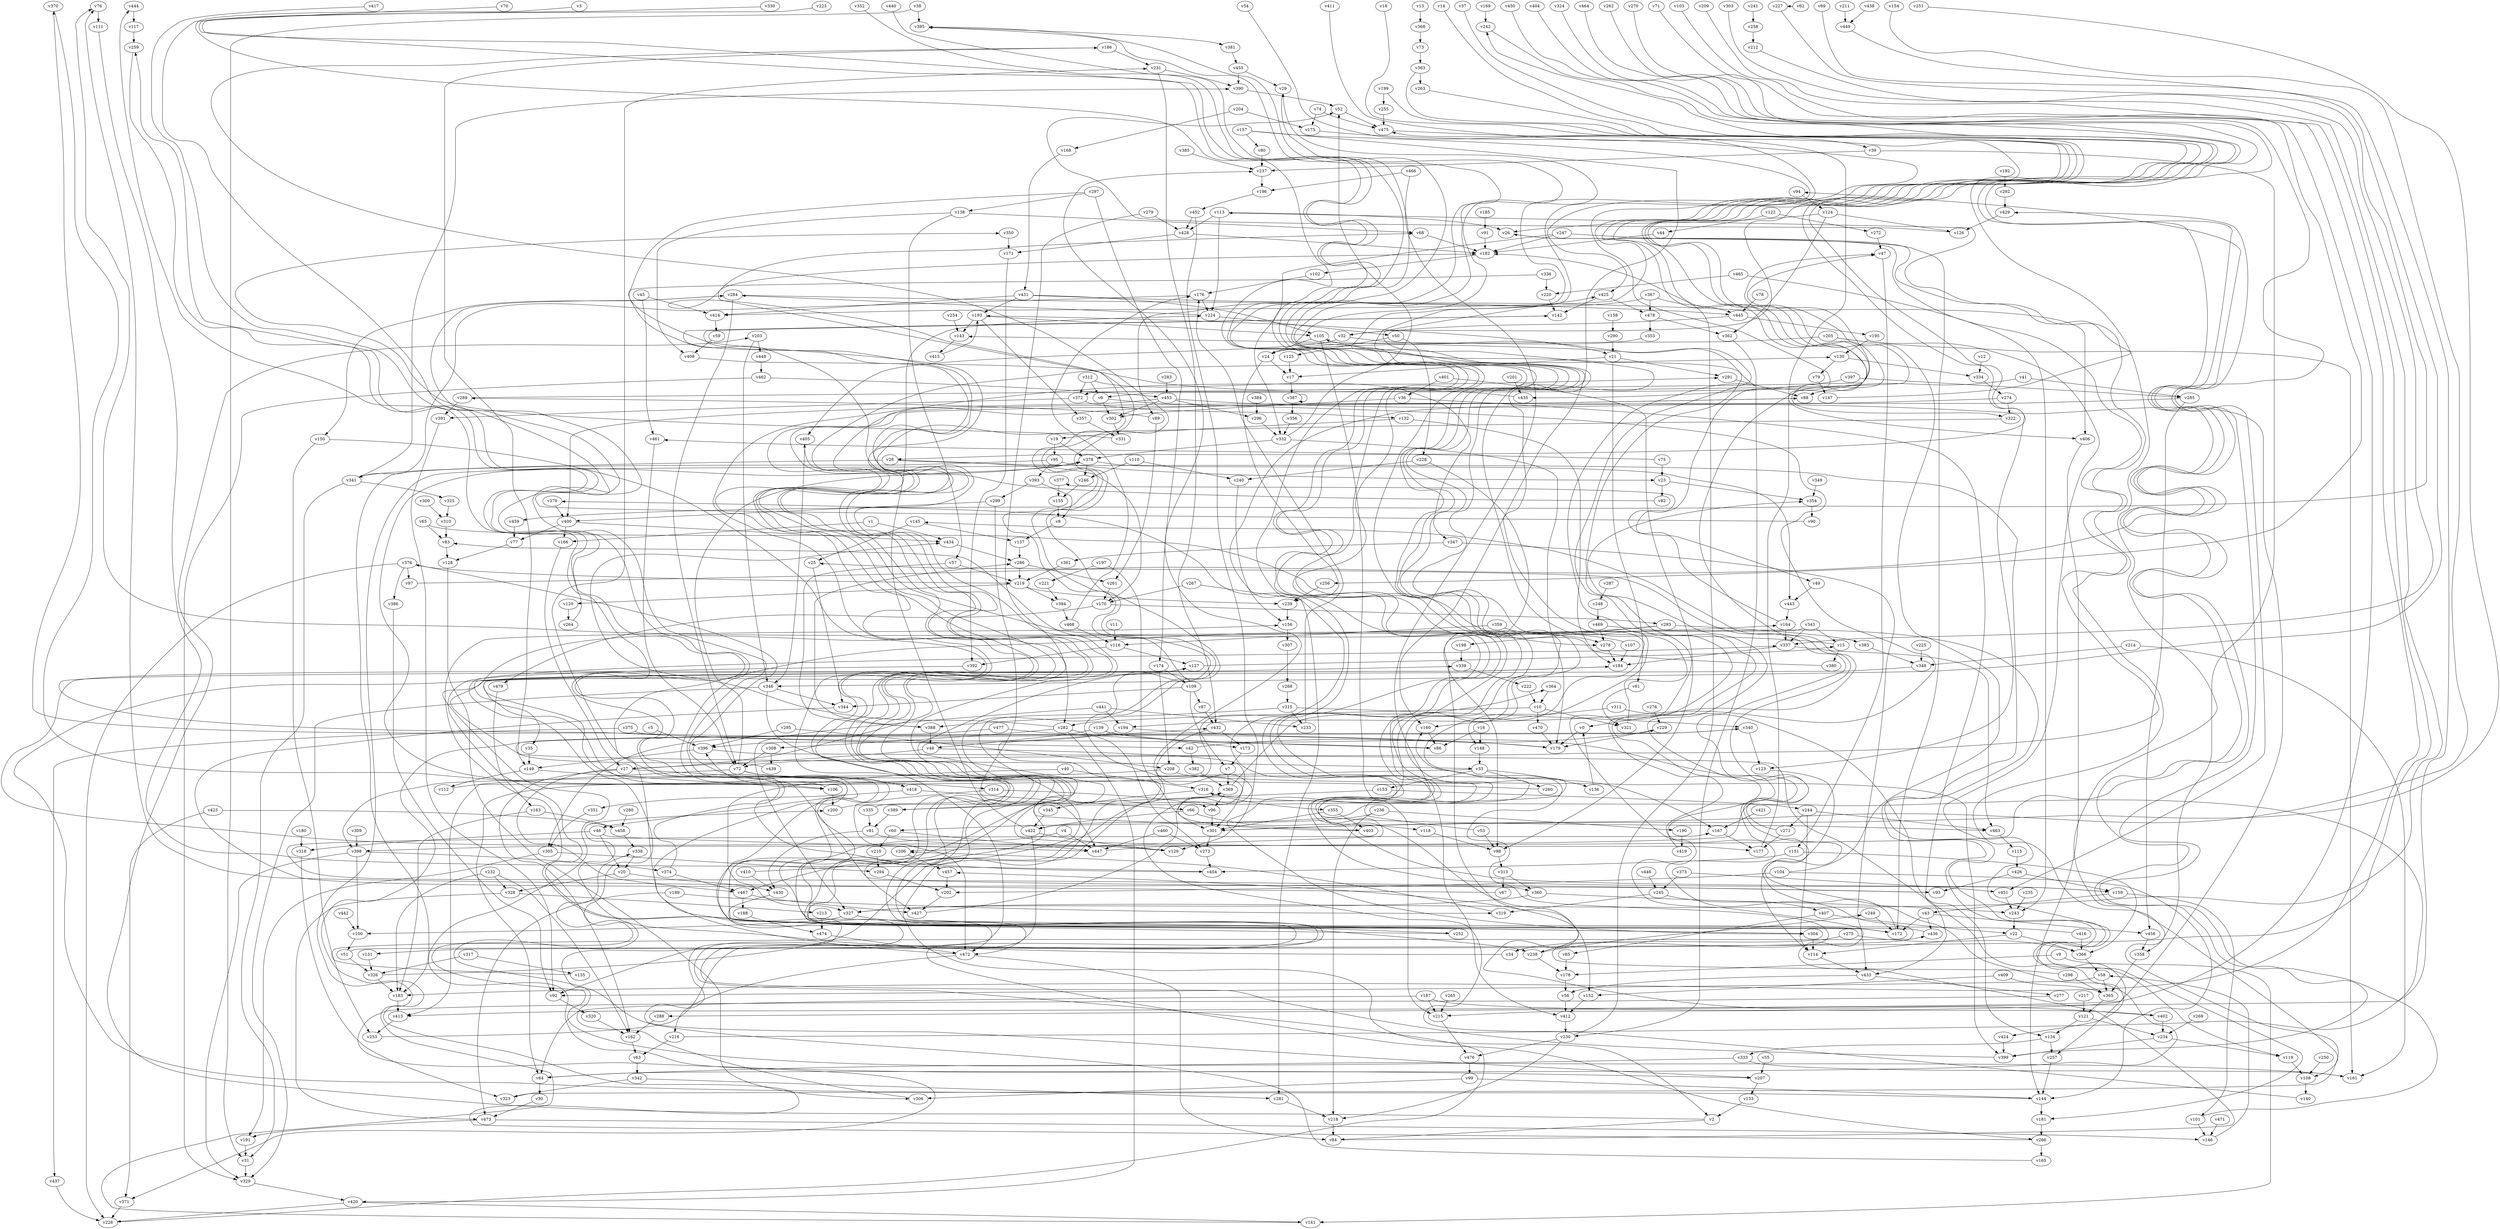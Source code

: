 // Benchmark game 709 - 480 vertices
// time_bound: 49
// targets: v451
digraph G {
    v0 [name="v0", player=1];
    v1 [name="v1", player=1];
    v2 [name="v2", player=0];
    v3 [name="v3", player=1];
    v4 [name="v4", player=1];
    v5 [name="v5", player=0];
    v6 [name="v6", player=1];
    v7 [name="v7", player=0];
    v8 [name="v8", player=0];
    v9 [name="v9", player=0];
    v10 [name="v10", player=1];
    v11 [name="v11", player=0];
    v12 [name="v12", player=1];
    v13 [name="v13", player=1];
    v14 [name="v14", player=1];
    v15 [name="v15", player=1];
    v16 [name="v16", player=0];
    v17 [name="v17", player=0];
    v18 [name="v18", player=1];
    v19 [name="v19", player=0];
    v20 [name="v20", player=1];
    v21 [name="v21", player=0];
    v22 [name="v22", player=0];
    v23 [name="v23", player=1];
    v24 [name="v24", player=0];
    v25 [name="v25", player=1];
    v26 [name="v26", player=1];
    v27 [name="v27", player=1];
    v28 [name="v28", player=1];
    v29 [name="v29", player=1];
    v30 [name="v30", player=1];
    v31 [name="v31", player=1];
    v32 [name="v32", player=1];
    v33 [name="v33", player=1];
    v34 [name="v34", player=0];
    v35 [name="v35", player=1];
    v36 [name="v36", player=1];
    v37 [name="v37", player=1];
    v38 [name="v38", player=1];
    v39 [name="v39", player=0];
    v40 [name="v40", player=1];
    v41 [name="v41", player=1];
    v42 [name="v42", player=0];
    v43 [name="v43", player=1];
    v44 [name="v44", player=0];
    v45 [name="v45", player=0];
    v46 [name="v46", player=1];
    v47 [name="v47", player=1];
    v48 [name="v48", player=1];
    v49 [name="v49", player=0];
    v50 [name="v50", player=1];
    v51 [name="v51", player=0];
    v52 [name="v52", player=1];
    v53 [name="v53", player=1];
    v54 [name="v54", player=1];
    v55 [name="v55", player=0];
    v56 [name="v56", player=1];
    v57 [name="v57", player=1];
    v58 [name="v58", player=1];
    v59 [name="v59", player=1];
    v60 [name="v60", player=1];
    v61 [name="v61", player=1];
    v62 [name="v62", player=0];
    v63 [name="v63", player=0];
    v64 [name="v64", player=0];
    v65 [name="v65", player=1];
    v66 [name="v66", player=0];
    v67 [name="v67", player=0];
    v68 [name="v68", player=0];
    v69 [name="v69", player=0];
    v70 [name="v70", player=0];
    v71 [name="v71", player=1];
    v72 [name="v72", player=0];
    v73 [name="v73", player=1];
    v74 [name="v74", player=1];
    v75 [name="v75", player=0];
    v76 [name="v76", player=1];
    v77 [name="v77", player=0];
    v78 [name="v78", player=1];
    v79 [name="v79", player=0];
    v80 [name="v80", player=1];
    v81 [name="v81", player=0];
    v82 [name="v82", player=0];
    v83 [name="v83", player=0];
    v84 [name="v84", player=0];
    v85 [name="v85", player=0];
    v86 [name="v86", player=0];
    v87 [name="v87", player=0];
    v88 [name="v88", player=0];
    v89 [name="v89", player=0];
    v90 [name="v90", player=0];
    v91 [name="v91", player=1];
    v92 [name="v92", player=1];
    v93 [name="v93", player=0];
    v94 [name="v94", player=0];
    v95 [name="v95", player=1];
    v96 [name="v96", player=0];
    v97 [name="v97", player=1];
    v98 [name="v98", player=0];
    v99 [name="v99", player=0];
    v100 [name="v100", player=1];
    v101 [name="v101", player=1];
    v102 [name="v102", player=0];
    v103 [name="v103", player=0];
    v104 [name="v104", player=1];
    v105 [name="v105", player=0];
    v106 [name="v106", player=0];
    v107 [name="v107", player=0];
    v108 [name="v108", player=0];
    v109 [name="v109", player=1];
    v110 [name="v110", player=0];
    v111 [name="v111", player=0];
    v112 [name="v112", player=1];
    v113 [name="v113", player=1];
    v114 [name="v114", player=1];
    v115 [name="v115", player=0];
    v116 [name="v116", player=0];
    v117 [name="v117", player=1];
    v118 [name="v118", player=1];
    v119 [name="v119", player=0];
    v120 [name="v120", player=0];
    v121 [name="v121", player=0];
    v122 [name="v122", player=0];
    v123 [name="v123", player=0];
    v124 [name="v124", player=1];
    v125 [name="v125", player=1];
    v126 [name="v126", player=1];
    v127 [name="v127", player=1];
    v128 [name="v128", player=0];
    v129 [name="v129", player=1];
    v130 [name="v130", player=0];
    v131 [name="v131", player=1];
    v132 [name="v132", player=0];
    v133 [name="v133", player=1];
    v134 [name="v134", player=1];
    v135 [name="v135", player=0];
    v136 [name="v136", player=1];
    v137 [name="v137", player=1];
    v138 [name="v138", player=0];
    v139 [name="v139", player=1];
    v140 [name="v140", player=1];
    v141 [name="v141", player=0];
    v142 [name="v142", player=1];
    v143 [name="v143", player=0];
    v144 [name="v144", player=0];
    v145 [name="v145", player=1];
    v146 [name="v146", player=1];
    v147 [name="v147", player=0];
    v148 [name="v148", player=1];
    v149 [name="v149", player=0];
    v150 [name="v150", player=1];
    v151 [name="v151", player=0];
    v152 [name="v152", player=0];
    v153 [name="v153", player=0];
    v154 [name="v154", player=1];
    v155 [name="v155", player=0];
    v156 [name="v156", player=0];
    v157 [name="v157", player=0];
    v158 [name="v158", player=0];
    v159 [name="v159", player=1];
    v160 [name="v160", player=1];
    v161 [name="v161", player=1];
    v162 [name="v162", player=1];
    v163 [name="v163", player=0];
    v164 [name="v164", player=1];
    v165 [name="v165", player=0];
    v166 [name="v166", player=0];
    v167 [name="v167", player=0];
    v168 [name="v168", player=1];
    v169 [name="v169", player=1];
    v170 [name="v170", player=0];
    v171 [name="v171", player=1];
    v172 [name="v172", player=0];
    v173 [name="v173", player=1];
    v174 [name="v174", player=0];
    v175 [name="v175", player=0];
    v176 [name="v176", player=0];
    v177 [name="v177", player=1];
    v178 [name="v178", player=1];
    v179 [name="v179", player=0];
    v180 [name="v180", player=0];
    v181 [name="v181", player=1];
    v182 [name="v182", player=0];
    v183 [name="v183", player=1];
    v184 [name="v184", player=0];
    v185 [name="v185", player=1];
    v186 [name="v186", player=0];
    v187 [name="v187", player=0];
    v188 [name="v188", player=1];
    v189 [name="v189", player=1];
    v190 [name="v190", player=1];
    v191 [name="v191", player=0];
    v192 [name="v192", player=1];
    v193 [name="v193", player=1];
    v194 [name="v194", player=0];
    v195 [name="v195", player=0];
    v196 [name="v196", player=0];
    v197 [name="v197", player=0];
    v198 [name="v198", player=0];
    v199 [name="v199", player=1];
    v200 [name="v200", player=0];
    v201 [name="v201", player=1];
    v202 [name="v202", player=0];
    v203 [name="v203", player=0];
    v204 [name="v204", player=1];
    v205 [name="v205", player=0];
    v206 [name="v206", player=0];
    v207 [name="v207", player=1];
    v208 [name="v208", player=1];
    v209 [name="v209", player=1];
    v210 [name="v210", player=0];
    v211 [name="v211", player=1];
    v212 [name="v212", player=1];
    v213 [name="v213", player=1];
    v214 [name="v214", player=0];
    v215 [name="v215", player=0];
    v216 [name="v216", player=1];
    v217 [name="v217", player=0];
    v218 [name="v218", player=1];
    v219 [name="v219", player=1];
    v220 [name="v220", player=0];
    v221 [name="v221", player=0];
    v222 [name="v222", player=1];
    v223 [name="v223", player=0];
    v224 [name="v224", player=0];
    v225 [name="v225", player=1];
    v226 [name="v226", player=0];
    v227 [name="v227", player=1];
    v228 [name="v228", player=0];
    v229 [name="v229", player=0];
    v230 [name="v230", player=0];
    v231 [name="v231", player=1];
    v232 [name="v232", player=1];
    v233 [name="v233", player=1];
    v234 [name="v234", player=0];
    v235 [name="v235", player=0];
    v236 [name="v236", player=1];
    v237 [name="v237", player=0];
    v238 [name="v238", player=0];
    v239 [name="v239", player=1];
    v240 [name="v240", player=1];
    v241 [name="v241", player=0];
    v242 [name="v242", player=0];
    v243 [name="v243", player=1];
    v244 [name="v244", player=1];
    v245 [name="v245", player=1];
    v246 [name="v246", player=0];
    v247 [name="v247", player=1];
    v248 [name="v248", player=0];
    v249 [name="v249", player=0];
    v250 [name="v250", player=0];
    v251 [name="v251", player=1];
    v252 [name="v252", player=1];
    v253 [name="v253", player=0];
    v254 [name="v254", player=1];
    v255 [name="v255", player=0];
    v256 [name="v256", player=0];
    v257 [name="v257", player=1];
    v258 [name="v258", player=0];
    v259 [name="v259", player=0];
    v260 [name="v260", player=1];
    v261 [name="v261", player=1];
    v262 [name="v262", player=0];
    v263 [name="v263", player=1];
    v264 [name="v264", player=0];
    v265 [name="v265", player=1];
    v266 [name="v266", player=0];
    v267 [name="v267", player=1];
    v268 [name="v268", player=1];
    v269 [name="v269", player=0];
    v270 [name="v270", player=1];
    v271 [name="v271", player=0];
    v272 [name="v272", player=1];
    v273 [name="v273", player=1];
    v274 [name="v274", player=0];
    v275 [name="v275", player=0];
    v276 [name="v276", player=1];
    v277 [name="v277", player=0];
    v278 [name="v278", player=1];
    v279 [name="v279", player=0];
    v280 [name="v280", player=0];
    v281 [name="v281", player=1];
    v282 [name="v282", player=1];
    v283 [name="v283", player=0];
    v284 [name="v284", player=1];
    v285 [name="v285", player=1];
    v286 [name="v286", player=0];
    v287 [name="v287", player=1];
    v288 [name="v288", player=1];
    v289 [name="v289", player=0];
    v290 [name="v290", player=1];
    v291 [name="v291", player=1];
    v292 [name="v292", player=0];
    v293 [name="v293", player=1];
    v294 [name="v294", player=0];
    v295 [name="v295", player=1];
    v296 [name="v296", player=0];
    v297 [name="v297", player=0];
    v298 [name="v298", player=1];
    v299 [name="v299", player=0];
    v300 [name="v300", player=0];
    v301 [name="v301", player=1];
    v302 [name="v302", player=1];
    v303 [name="v303", player=0];
    v304 [name="v304", player=1];
    v305 [name="v305", player=1];
    v306 [name="v306", player=0];
    v307 [name="v307", player=1];
    v308 [name="v308", player=0];
    v309 [name="v309", player=0];
    v310 [name="v310", player=0];
    v311 [name="v311", player=0];
    v312 [name="v312", player=0];
    v313 [name="v313", player=0];
    v314 [name="v314", player=1];
    v315 [name="v315", player=1];
    v316 [name="v316", player=0];
    v317 [name="v317", player=1];
    v318 [name="v318", player=0];
    v319 [name="v319", player=0];
    v320 [name="v320", player=0];
    v321 [name="v321", player=0];
    v322 [name="v322", player=1];
    v323 [name="v323", player=0];
    v324 [name="v324", player=0];
    v325 [name="v325", player=0];
    v326 [name="v326", player=0];
    v327 [name="v327", player=0];
    v328 [name="v328", player=1];
    v329 [name="v329", player=0];
    v330 [name="v330", player=1];
    v331 [name="v331", player=1];
    v332 [name="v332", player=1];
    v333 [name="v333", player=0];
    v334 [name="v334", player=0];
    v335 [name="v335", player=0];
    v336 [name="v336", player=1];
    v337 [name="v337", player=1];
    v338 [name="v338", player=1];
    v339 [name="v339", player=1];
    v340 [name="v340", player=0];
    v341 [name="v341", player=1];
    v342 [name="v342", player=0];
    v343 [name="v343", player=1];
    v344 [name="v344", player=0];
    v345 [name="v345", player=1];
    v346 [name="v346", player=0];
    v347 [name="v347", player=1];
    v348 [name="v348", player=1];
    v349 [name="v349", player=1];
    v350 [name="v350", player=0];
    v351 [name="v351", player=0];
    v352 [name="v352", player=0];
    v353 [name="v353", player=1];
    v354 [name="v354", player=1];
    v355 [name="v355", player=1];
    v356 [name="v356", player=1];
    v357 [name="v357", player=0];
    v358 [name="v358", player=1];
    v359 [name="v359", player=0];
    v360 [name="v360", player=0];
    v361 [name="v361", player=1];
    v362 [name="v362", player=0];
    v363 [name="v363", player=1];
    v364 [name="v364", player=1];
    v365 [name="v365", player=1];
    v366 [name="v366", player=1];
    v367 [name="v367", player=1];
    v368 [name="v368", player=1];
    v369 [name="v369", player=0];
    v370 [name="v370", player=1];
    v371 [name="v371", player=0];
    v372 [name="v372", player=1];
    v373 [name="v373", player=1];
    v374 [name="v374", player=1];
    v375 [name="v375", player=0];
    v376 [name="v376", player=1];
    v377 [name="v377", player=0];
    v378 [name="v378", player=1];
    v379 [name="v379", player=1];
    v380 [name="v380", player=1];
    v381 [name="v381", player=0];
    v382 [name="v382", player=0];
    v383 [name="v383", player=0];
    v384 [name="v384", player=0];
    v385 [name="v385", player=0];
    v386 [name="v386", player=1];
    v387 [name="v387", player=0];
    v388 [name="v388", player=0];
    v389 [name="v389", player=0];
    v390 [name="v390", player=1];
    v391 [name="v391", player=1];
    v392 [name="v392", player=0];
    v393 [name="v393", player=1];
    v394 [name="v394", player=1];
    v395 [name="v395", player=1];
    v396 [name="v396", player=0];
    v397 [name="v397", player=0];
    v398 [name="v398", player=0];
    v399 [name="v399", player=1];
    v400 [name="v400", player=0];
    v401 [name="v401", player=0];
    v402 [name="v402", player=0];
    v403 [name="v403", player=0];
    v404 [name="v404", player=1];
    v405 [name="v405", player=0];
    v406 [name="v406", player=0];
    v407 [name="v407", player=1];
    v408 [name="v408", player=1];
    v409 [name="v409", player=0];
    v410 [name="v410", player=0];
    v411 [name="v411", player=0];
    v412 [name="v412", player=1];
    v413 [name="v413", player=0];
    v414 [name="v414", player=1];
    v415 [name="v415", player=1];
    v416 [name="v416", player=0];
    v417 [name="v417", player=0];
    v418 [name="v418", player=0];
    v419 [name="v419", player=0];
    v420 [name="v420", player=0];
    v421 [name="v421", player=1];
    v422 [name="v422", player=0];
    v423 [name="v423", player=0];
    v424 [name="v424", player=1];
    v425 [name="v425", player=0];
    v426 [name="v426", player=1];
    v427 [name="v427", player=0];
    v428 [name="v428", player=1];
    v429 [name="v429", player=1];
    v430 [name="v430", player=0];
    v431 [name="v431", player=1];
    v432 [name="v432", player=0];
    v433 [name="v433", player=1];
    v434 [name="v434", player=1];
    v435 [name="v435", player=1];
    v436 [name="v436", player=1];
    v437 [name="v437", player=1];
    v438 [name="v438", player=0];
    v439 [name="v439", player=0];
    v440 [name="v440", player=0];
    v441 [name="v441", player=0];
    v442 [name="v442", player=0];
    v443 [name="v443", player=0];
    v444 [name="v444", player=0];
    v445 [name="v445", player=0];
    v446 [name="v446", player=1];
    v447 [name="v447", player=0];
    v448 [name="v448", player=0];
    v449 [name="v449", player=1];
    v450 [name="v450", player=0];
    v451 [name="v451", player=1, target=1];
    v452 [name="v452", player=0];
    v453 [name="v453", player=1];
    v454 [name="v454", player=0];
    v455 [name="v455", player=1];
    v456 [name="v456", player=0];
    v457 [name="v457", player=1];
    v458 [name="v458", player=1];
    v459 [name="v459", player=0];
    v460 [name="v460", player=1];
    v461 [name="v461", player=1];
    v462 [name="v462", player=1];
    v463 [name="v463", player=0];
    v464 [name="v464", player=1];
    v465 [name="v465", player=0];
    v466 [name="v466", player=1];
    v467 [name="v467", player=0];
    v468 [name="v468", player=1];
    v469 [name="v469", player=1];
    v470 [name="v470", player=0];
    v471 [name="v471", player=1];
    v472 [name="v472", player=0];
    v473 [name="v473", player=1];
    v474 [name="v474", player=1];
    v475 [name="v475", player=0];
    v476 [name="v476", player=0];
    v477 [name="v477", player=1];
    v478 [name="v478", player=0];
    v479 [name="v479", player=1];

    v0 -> v179;
    v1 -> v166;
    v2 -> v203 [constraint="t mod 5 == 1"];
    v3 -> v159 [constraint="t < 9"];
    v4 -> v172 [constraint="t < 8"];
    v5 -> v396;
    v6 -> v194 [constraint="t < 11"];
    v7 -> v369;
    v8 -> v137;
    v9 -> v178;
    v10 -> v321;
    v11 -> v116;
    v12 -> v334;
    v13 -> v368;
    v14 -> v372 [constraint="t >= 2"];
    v15 -> v76 [constraint="t mod 3 == 1"];
    v16 -> v148;
    v17 -> v387;
    v18 -> v414 [constraint="t >= 2"];
    v19 -> v95;
    v20 -> v430;
    v21 -> v291;
    v22 -> v366;
    v23 -> v354;
    v24 -> v17;
    v25 -> v344;
    v26 -> v72 [constraint="t >= 4"];
    v27 -> v467 [constraint="t >= 1"];
    v28 -> v119 [constraint="t < 13"];
    v29 -> v60 [constraint="t >= 5"];
    v30 -> v473;
    v31 -> v329;
    v32 -> v242 [constraint="t mod 4 == 2"];
    v33 -> v260;
    v34 -> v200 [constraint="t mod 4 == 2"];
    v35 -> v149;
    v36 -> v302;
    v37 -> v6 [constraint="t >= 2"];
    v38 -> v395;
    v39 -> v237;
    v40 -> v327;
    v41 -> v285;
    v42 -> v229 [constraint="t >= 5"];
    v43 -> v436;
    v44 -> v182;
    v45 -> v461;
    v46 -> v447;
    v47 -> v151;
    v48 -> v27;
    v49 -> v443;
    v50 -> v228;
    v51 -> v193 [constraint="t < 11"];
    v52 -> v475;
    v53 -> v395 [constraint="t < 6"];
    v54 -> v148 [constraint="t mod 4 == 1"];
    v55 -> v207;
    v56 -> v412;
    v57 -> v219;
    v58 -> v92;
    v59 -> v408;
    v60 -> v447;
    v61 -> v321;
    v62 -> v227 [constraint="t mod 2 == 0"];
    v63 -> v342;
    v64 -> v30;
    v65 -> v278 [constraint="t >= 3"];
    v66 -> v422;
    v67 -> v76 [constraint="t >= 2"];
    v68 -> v182;
    v69 -> v346 [constraint="t mod 3 == 2"];
    v70 -> v92 [constraint="t mod 4 == 0"];
    v71 -> v413 [constraint="t < 9"];
    v72 -> v413;
    v73 -> v363;
    v74 -> v175;
    v75 -> v461 [constraint="t < 14"];
    v76 -> v111;
    v77 -> v128;
    v78 -> v445;
    v79 -> v147;
    v80 -> v237;
    v81 -> v430;
    v82 -> v142 [constraint="t >= 5"];
    v83 -> v128;
    v84 -> v105 [constraint="t < 12"];
    v85 -> v178;
    v86 -> v127 [constraint="t >= 5"];
    v87 -> v432;
    v88 -> v238 [constraint="t mod 2 == 1"];
    v89 -> v289 [constraint="t < 12"];
    v90 -> v284 [constraint="t < 8"];
    v91 -> v182;
    v92 -> v320;
    v93 -> v167 [constraint="t >= 2"];
    v94 -> v124;
    v95 -> v23;
    v96 -> v301;
    v97 -> v94 [constraint="t >= 1"];
    v98 -> v313;
    v99 -> v306;
    v100 -> v51;
    v101 -> v429 [constraint="t < 10"];
    v102 -> v176;
    v103 -> v183 [constraint="t >= 4"];
    v104 -> v47 [constraint="t < 12"];
    v105 -> v24;
    v106 -> v396;
    v107 -> v130 [constraint="t mod 4 == 3"];
    v108 -> v140;
    v109 -> v87;
    v110 -> v240;
    v111 -> v454 [constraint="t >= 3"];
    v112 -> v379 [constraint="t mod 4 == 2"];
    v113 -> v26;
    v114 -> v433;
    v115 -> v426;
    v116 -> v392;
    v117 -> v259;
    v118 -> v98;
    v119 -> v108;
    v120 -> v264;
    v121 -> v134;
    v122 -> v44;
    v123 -> v114;
    v124 -> v126;
    v125 -> v17;
    v126 -> v52 [constraint="t >= 1"];
    v127 -> v15 [constraint="t < 10"];
    v128 -> v306;
    v129 -> v127 [constraint="t < 12"];
    v130 -> v334;
    v131 -> v326;
    v132 -> v19;
    v133 -> v2;
    v134 -> v333;
    v135 -> v436 [constraint="t < 10"];
    v136 -> v0 [constraint="t >= 5"];
    v137 -> v286;
    v138 -> v57;
    v139 -> v64 [constraint="t mod 5 == 3"];
    v140 -> v186 [constraint="t >= 5"];
    v141 -> v378 [constraint="t >= 4"];
    v142 -> v27 [constraint="t >= 3"];
    v143 -> v415;
    v144 -> v127 [constraint="t >= 3"];
    v145 -> v25;
    v146 -> v58;
    v147 -> v26 [constraint="t mod 3 == 1"];
    v148 -> v33;
    v149 -> v106;
    v150 -> v304 [constraint="t < 13"];
    v151 -> v454;
    v152 -> v412;
    v153 -> v244;
    v154 -> v301 [constraint="t >= 5"];
    v155 -> v8;
    v156 -> v307;
    v157 -> v389 [constraint="t mod 3 == 0"];
    v158 -> v290;
    v159 -> v101;
    v160 -> v86;
    v161 -> v338 [constraint="t mod 4 == 0"];
    v162 -> v63;
    v163 -> v183;
    v164 -> v377 [constraint="t < 7"];
    v165 -> v444 [constraint="t mod 5 == 1"];
    v166 -> v27;
    v167 -> v177;
    v168 -> v431;
    v169 -> v242;
    v170 -> v293;
    v171 -> v392;
    v172 -> v354 [constraint="t mod 3 == 2"];
    v173 -> v7;
    v174 -> v208;
    v175 -> v425 [constraint="t >= 2"];
    v176 -> v341;
    v177 -> v475;
    v178 -> v56;
    v179 -> v370 [constraint="t < 5"];
    v180 -> v318;
    v181 -> v266;
    v182 -> v102;
    v183 -> v413;
    v184 -> v106 [constraint="t mod 5 == 4"];
    v185 -> v91;
    v186 -> v231;
    v187 -> v402;
    v188 -> v474;
    v189 -> v473;
    v190 -> v419;
    v191 -> v31;
    v192 -> v292;
    v193 -> v357;
    v194 -> v396;
    v195 -> v130;
    v196 -> v452;
    v197 -> v221;
    v198 -> v339;
    v199 -> v322 [constraint="t mod 4 == 2"];
    v200 -> v395 [constraint="t < 13"];
    v201 -> v435;
    v202 -> v427;
    v203 -> v448;
    v204 -> v168;
    v205 -> v181 [constraint="t mod 2 == 0"];
    v206 -> v457;
    v207 -> v133;
    v208 -> v399;
    v209 -> v131 [constraint="t < 6"];
    v210 -> v294;
    v211 -> v449;
    v212 -> v337 [constraint="t >= 2"];
    v213 -> v474;
    v214 -> v161;
    v215 -> v476;
    v216 -> v316 [constraint="t >= 2"];
    v217 -> v121;
    v218 -> v84;
    v219 -> v394;
    v220 -> v142;
    v221 -> v394;
    v222 -> v10;
    v223 -> v463 [constraint="t mod 3 == 0"];
    v224 -> v284 [constraint="t mod 5 == 2"];
    v225 -> v348;
    v226 -> v291 [constraint="t mod 2 == 0"];
    v227 -> v459 [constraint="t mod 4 == 0"];
    v228 -> v98;
    v229 -> v179;
    v230 -> v182;
    v231 -> v390;
    v232 -> v328;
    v233 -> v176;
    v234 -> v399;
    v235 -> v243;
    v236 -> v190;
    v237 -> v196;
    v238 -> v249 [constraint="t < 8"];
    v239 -> v156;
    v240 -> v156;
    v241 -> v258;
    v242 -> v123 [constraint="t < 15"];
    v243 -> v22;
    v244 -> v114;
    v245 -> v319;
    v246 -> v155;
    v247 -> v182;
    v248 -> v469;
    v249 -> v172;
    v250 -> v108;
    v251 -> v301 [constraint="t >= 3"];
    v252 -> v376 [constraint="t < 14"];
    v253 -> v405 [constraint="t < 15"];
    v254 -> v143;
    v255 -> v475;
    v256 -> v239;
    v257 -> v144;
    v258 -> v212;
    v259 -> v46 [constraint="t < 8"];
    v260 -> v378 [constraint="t >= 4"];
    v261 -> v170;
    v262 -> v451 [constraint="t mod 4 == 2"];
    v263 -> v0 [constraint="t mod 3 == 1"];
    v264 -> v259 [constraint="t >= 4"];
    v265 -> v215;
    v266 -> v340 [constraint="t >= 4"];
    v267 -> v170;
    v268 -> v315;
    v269 -> v234;
    v270 -> v256 [constraint="t >= 4"];
    v271 -> v25 [constraint="t >= 4"];
    v272 -> v47;
    v273 -> v454;
    v274 -> v403 [constraint="t < 11"];
    v275 -> v34;
    v276 -> v229;
    v277 -> v207 [constraint="t < 7"];
    v278 -> v184;
    v279 -> v428;
    v280 -> v458;
    v281 -> v218;
    v282 -> v434 [constraint="t < 14"];
    v283 -> v453;
    v284 -> v150;
    v285 -> v304 [constraint="t mod 2 == 1"];
    v286 -> v261;
    v287 -> v248;
    v288 -> v162;
    v289 -> v47 [constraint="t mod 4 == 2"];
    v290 -> v21;
    v291 -> v88;
    v292 -> v429;
    v293 -> v371 [constraint="t mod 5 == 0"];
    v294 -> v202;
    v295 -> v208;
    v296 -> v332;
    v297 -> v93 [constraint="t < 10"];
    v298 -> v160 [constraint="t >= 3"];
    v299 -> v447;
    v300 -> v310;
    v301 -> v273;
    v302 -> v331;
    v303 -> v327 [constraint="t mod 5 == 3"];
    v304 -> v114;
    v305 -> v294;
    v306 -> v337 [constraint="t mod 4 == 0"];
    v307 -> v268;
    v308 -> v439;
    v309 -> v398;
    v310 -> v83;
    v311 -> v160;
    v312 -> v372;
    v313 -> v67;
    v314 -> v96;
    v315 -> v388;
    v316 -> v345;
    v317 -> v326;
    v318 -> v323;
    v319 -> v206 [constraint="t mod 3 == 0"];
    v320 -> v162;
    v321 -> v425 [constraint="t < 11"];
    v322 -> v467 [constraint="t >= 2"];
    v323 -> v113 [constraint="t >= 5"];
    v324 -> v399 [constraint="t >= 4"];
    v325 -> v310;
    v326 -> v432 [constraint="t < 11"];
    v327 -> v252;
    v328 -> v473;
    v329 -> v420;
    v330 -> v159 [constraint="t mod 5 == 4"];
    v331 -> v350 [constraint="t < 5"];
    v332 -> v52;
    v333 -> v161;
    v334 -> v274;
    v335 -> v68 [constraint="t < 11"];
    v336 -> v177 [constraint="t mod 5 == 1"];
    v337 -> v184;
    v338 -> v20;
    v339 -> v222;
    v340 -> v33 [constraint="t >= 4"];
    v341 -> v390;
    v342 -> v323;
    v343 -> v15;
    v344 -> v360 [constraint="t < 8"];
    v345 -> v422;
    v346 -> v344;
    v347 -> v433;
    v348 -> v35 [constraint="t >= 4"];
    v349 -> v354;
    v350 -> v171;
    v351 -> v305;
    v352 -> v238 [constraint="t mod 4 == 1"];
    v353 -> v24 [constraint="t >= 2"];
    v354 -> v90;
    v355 -> v403;
    v356 -> v332;
    v357 -> v331;
    v358 -> v365;
    v359 -> v116;
    v360 -> v327;
    v361 -> v219;
    v362 -> v230;
    v363 -> v49 [constraint="t < 9"];
    v364 -> v10;
    v365 -> v121;
    v366 -> v58;
    v367 -> v89;
    v368 -> v73;
    v369 -> v364 [constraint="t >= 5"];
    v370 -> v314 [constraint="t < 7"];
    v371 -> v226;
    v372 -> v132;
    v373 -> v451 [constraint="t mod 3 == 0"];
    v374 -> v184 [constraint="t mod 5 == 4"];
    v375 -> v42;
    v376 -> v386;
    v377 -> v155;
    v378 -> v443;
    v379 -> v400;
    v380 -> v29 [constraint="t < 6"];
    v381 -> v455;
    v382 -> v369;
    v383 -> v348;
    v384 -> v296;
    v385 -> v237;
    v386 -> v92;
    v387 -> v387;
    v388 -> v286;
    v389 -> v81;
    v390 -> v52;
    v391 -> v92;
    v392 -> v172 [constraint="t mod 5 == 0"];
    v393 -> v299;
    v394 -> v468;
    v395 -> v381;
    v396 -> v424 [constraint="t < 15"];
    v397 -> v435;
    v398 -> v100;
    v399 -> v88 [constraint="t < 9"];
    v400 -> v166;
    v401 -> v98;
    v402 -> v457 [constraint="t < 9"];
    v403 -> v369 [constraint="t < 11"];
    v404 -> v108 [constraint="t mod 3 == 1"];
    v405 -> v346;
    v406 -> v144;
    v407 -> v85;
    v408 -> v266 [constraint="t mod 3 == 0"];
    v409 -> v365;
    v410 -> v83 [constraint="t >= 2"];
    v411 -> v406 [constraint="t < 14"];
    v412 -> v230;
    v413 -> v253;
    v414 -> v59;
    v415 -> v193;
    v416 -> v156 [constraint="t < 13"];
    v417 -> v207 [constraint="t < 14"];
    v418 -> v66;
    v419 -> v143 [constraint="t >= 5"];
    v420 -> v141;
    v421 -> v167;
    v422 -> v472;
    v423 -> v458;
    v424 -> v399;
    v425 -> v478;
    v426 -> v93;
    v427 -> v237 [constraint="t mod 4 == 2"];
    v428 -> v182;
    v429 -> v126;
    v430 -> v304 [constraint="t >= 3"];
    v431 -> v406;
    v432 -> v2 [constraint="t < 11"];
    v433 -> v277;
    v434 -> v286;
    v435 -> v182 [constraint="t < 13"];
    v436 -> v369 [constraint="t >= 1"];
    v437 -> v226;
    v438 -> v449;
    v439 -> v339 [constraint="t < 14"];
    v440 -> v206 [constraint="t >= 1"];
    v441 -> v194;
    v442 -> v100;
    v443 -> v164;
    v444 -> v117;
    v445 -> v195;
    v446 -> v245;
    v447 -> v145 [constraint="t < 10"];
    v448 -> v462;
    v449 -> v288 [constraint="t < 14"];
    v450 -> v28 [constraint="t < 6"];
    v451 -> v243;
    v452 -> v129;
    v453 -> v296;
    v454 -> v164 [constraint="t < 8"];
    v455 -> v29;
    v456 -> v358;
    v457 -> v202;
    v458 -> v338;
    v459 -> v77;
    v460 -> v273;
    v461 -> v72;
    v462 -> v329;
    v463 -> v115;
    v464 -> v398 [constraint="t >= 1"];
    v465 -> v220;
    v466 -> v412;
    v467 -> v427;
    v468 -> v176;
    v469 -> v215 [constraint="t mod 2 == 1"];
    v470 -> v179;
    v471 -> v146;
    v472 -> v231;
    v473 -> v146;
    v474 -> v472;
    v475 -> v39;
    v476 -> v99;
    v477 -> v305;
    v478 -> v362;
    v479 -> v163;
    v422 -> v129;
    v335 -> v81;
    v313 -> v360;
    v50 -> v125;
    v477 -> v86;
    v203 -> v346;
    v157 -> v160;
    v9 -> v141;
    v400 -> v434;
    v376 -> v219;
    v194 -> v179;
    v193 -> v143;
    v170 -> v479;
    v289 -> v391;
    v460 -> v447;
    v328 -> v213;
    v416 -> v366;
    v336 -> v220;
    v6 -> v302;
    v21 -> v61;
    v452 -> v428;
    v39 -> v358;
    v274 -> v322;
    v20 -> v328;
    v159 -> v43;
    v138 -> v68;
    v122 -> v272;
    v305 -> v191;
    v72 -> v418;
    v342 -> v281;
    v57 -> v388;
    v343 -> v152;
    v36 -> v433;
    v197 -> v301;
    v360 -> v243;
    v284 -> v445;
    v33 -> v64;
    v187 -> v64;
    v387 -> v356;
    v238 -> v178;
    v453 -> v302;
    v453 -> v400;
    v113 -> v428;
    v375 -> v437;
    v431 -> v193;
    v72 -> v167;
    v236 -> v218;
    v40 -> v316;
    v369 -> v96;
    v28 -> v341;
    v297 -> v138;
    v282 -> v420;
    v106 -> v200;
    v164 -> v337;
    v81 -> v129;
    v231 -> v432;
    v275 -> v366;
    v124 -> v26;
    v10 -> v282;
    v46 -> v20;
    v346 -> v472;
    v343 -> v337;
    v267 -> v281;
    v298 -> v365;
    v433 -> v56;
    v95 -> v393;
    v402 -> v234;
    v422 -> v224;
    v19 -> v378;
    v327 -> v100;
    v466 -> v196;
    v347 -> v361;
    v340 -> v123;
    v193 -> v105;
    v75 -> v23;
    v285 -> v456;
    v33 -> v136;
    v214 -> v348;
    v134 -> v257;
    v234 -> v119;
    v295 -> v396;
    v219 -> v239;
    v407 -> v22;
    v332 -> v378;
    v441 -> v233;
    v104 -> v202;
    v24 -> v239;
    v247 -> v332;
    v455 -> v390;
    v1 -> v434;
    v373 -> v245;
    v441 -> v327;
    v151 -> v366;
    v284 -> v72;
    v299 -> v400;
    v45 -> v414;
    v65 -> v83;
    v396 -> v149;
    v341 -> v325;
    v58 -> v365;
    v472 -> v84;
    v145 -> v137;
    v121 -> v234;
    v132 -> v184;
    v376 -> v97;
    v315 -> v340;
    v28 -> v170;
    v116 -> v127;
    v266 -> v165;
    v157 -> v80;
    v216 -> v63;
    v48 -> v301;
    v186 -> v149;
    v418 -> v351;
    v473 -> v191;
    v311 -> v134;
    v149 -> v112;
    v23 -> v82;
    v363 -> v263;
    v21 -> v17;
    v409 -> v152;
    v138 -> v408;
    v189 -> v319;
    v398 -> v329;
    v297 -> v174;
    v467 -> v188;
    v317 -> v135;
    v205 -> v24;
    v282 -> v308;
    v230 -> v218;
    v51 -> v326;
    v428 -> v171;
    v465 -> v243;
    v337 -> v463;
    v332 -> v179;
    v388 -> v48;
    v244 -> v463;
    v16 -> v86;
    v46 -> v318;
    v308 -> v72;
    v109 -> v344;
    v22 -> v114;
    v27 -> v162;
    v144 -> v181;
    v174 -> v109;
    v32 -> v405;
    v107 -> v184;
    v32 -> v21;
    v176 -> v224;
    v10 -> v470;
    v224 -> v50;
    v66 -> v118;
    v219 -> v120;
    v150 -> v253;
    v426 -> v159;
    v367 -> v445;
    v42 -> v382;
    v4 -> v447;
    v15 -> v380;
    v431 -> v105;
    v199 -> v255;
    v367 -> v478;
    v400 -> v77;
    v312 -> v347;
    v232 -> v183;
    v105 -> v215;
    v431 -> v414;
    v74 -> v475;
    v124 -> v362;
    v232 -> v162;
    v99 -> v144;
    v453 -> v257;
    v469 -> v278;
    v244 -> v271;
    v38 -> v31;
    v355 -> v301;
    v286 -> v219;
    v245 -> v407;
    v397 -> v285;
    v205 -> v161;
    v139 -> v173;
    v27 -> v427;
    v333 -> v64;
    v341 -> v31;
    v376 -> v226;
    v247 -> v172;
    v95 -> v183;
    v478 -> v353;
    v2 -> v84;
    v228 -> v240;
    v420 -> v226;
    v462 -> v453;
    v410 -> v430;
    v130 -> v79;
    v468 -> v116;
    v312 -> v6;
    v72 -> v378;
    v208 -> v398;
    v89 -> v261;
    v279 -> v282;
    v110 -> v246;
    v346 -> v329;
    v401 -> v36;
    v316 -> v355;
    v293 -> v198;
    v282 -> v273;
    v315 -> v233;
    v204 -> v175;
    v104 -> v144;
    v374 -> v467;
    v271 -> v177;
    v378 -> v246;
    v153 -> v389;
    v423 -> v371;
    v398 -> v374;
    v472 -> v216;
    v60 -> v210;
    v425 -> v142;
    v445 -> v32;
    v187 -> v215;
    v359 -> v278;
    v432 -> v173;
    v43 -> v456;
    v236 -> v422;
    v53 -> v98;
    v230 -> v476;
    v43 -> v172;
    v109 -> v7;
    v293 -> v383;
    v41 -> v88;
    v163 -> v458;
    v314 -> v472;
    v139 -> v48;
    v33 -> v153;
    v113 -> v224;
    v372 -> v391;
    v101 -> v146;
    v393 -> v8;
    v326 -> v183;
}
